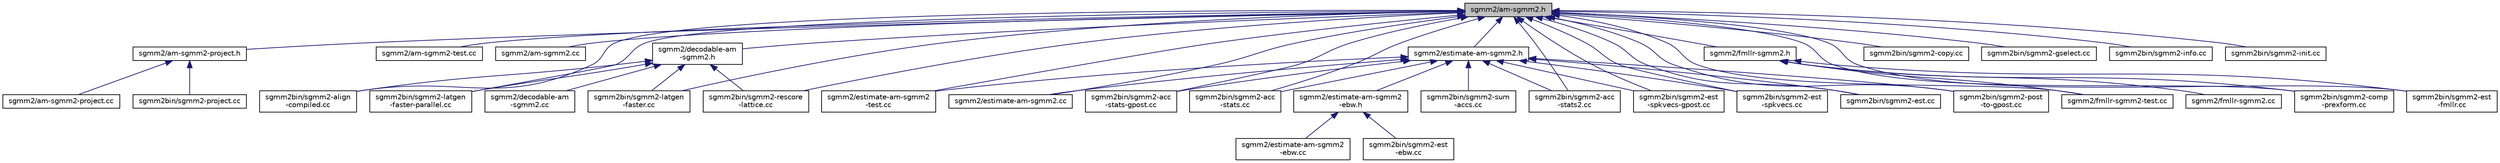 digraph "sgmm2/am-sgmm2.h"
{
  edge [fontname="Helvetica",fontsize="10",labelfontname="Helvetica",labelfontsize="10"];
  node [fontname="Helvetica",fontsize="10",shape=record];
  Node71 [label="sgmm2/am-sgmm2.h",height=0.2,width=0.4,color="black", fillcolor="grey75", style="filled", fontcolor="black"];
  Node71 -> Node72 [dir="back",color="midnightblue",fontsize="10",style="solid",fontname="Helvetica"];
  Node72 [label="sgmm2/am-sgmm2-project.h",height=0.2,width=0.4,color="black", fillcolor="white", style="filled",URL="$am-sgmm2-project_8h.html"];
  Node72 -> Node73 [dir="back",color="midnightblue",fontsize="10",style="solid",fontname="Helvetica"];
  Node73 [label="sgmm2/am-sgmm2-project.cc",height=0.2,width=0.4,color="black", fillcolor="white", style="filled",URL="$am-sgmm2-project_8cc.html"];
  Node72 -> Node74 [dir="back",color="midnightblue",fontsize="10",style="solid",fontname="Helvetica"];
  Node74 [label="sgmm2bin/sgmm2-project.cc",height=0.2,width=0.4,color="black", fillcolor="white", style="filled",URL="$sgmm2-project_8cc.html"];
  Node71 -> Node75 [dir="back",color="midnightblue",fontsize="10",style="solid",fontname="Helvetica"];
  Node75 [label="sgmm2/am-sgmm2-test.cc",height=0.2,width=0.4,color="black", fillcolor="white", style="filled",URL="$am-sgmm2-test_8cc.html"];
  Node71 -> Node76 [dir="back",color="midnightblue",fontsize="10",style="solid",fontname="Helvetica"];
  Node76 [label="sgmm2/am-sgmm2.cc",height=0.2,width=0.4,color="black", fillcolor="white", style="filled",URL="$am-sgmm2_8cc.html"];
  Node71 -> Node77 [dir="back",color="midnightblue",fontsize="10",style="solid",fontname="Helvetica"];
  Node77 [label="sgmm2/decodable-am\l-sgmm2.h",height=0.2,width=0.4,color="black", fillcolor="white", style="filled",URL="$decodable-am-sgmm2_8h.html"];
  Node77 -> Node78 [dir="back",color="midnightblue",fontsize="10",style="solid",fontname="Helvetica"];
  Node78 [label="sgmm2/decodable-am\l-sgmm2.cc",height=0.2,width=0.4,color="black", fillcolor="white", style="filled",URL="$decodable-am-sgmm2_8cc.html"];
  Node77 -> Node79 [dir="back",color="midnightblue",fontsize="10",style="solid",fontname="Helvetica"];
  Node79 [label="sgmm2bin/sgmm2-align\l-compiled.cc",height=0.2,width=0.4,color="black", fillcolor="white", style="filled",URL="$sgmm2-align-compiled_8cc.html"];
  Node77 -> Node80 [dir="back",color="midnightblue",fontsize="10",style="solid",fontname="Helvetica"];
  Node80 [label="sgmm2bin/sgmm2-latgen\l-faster-parallel.cc",height=0.2,width=0.4,color="black", fillcolor="white", style="filled",URL="$sgmm2-latgen-faster-parallel_8cc.html"];
  Node77 -> Node81 [dir="back",color="midnightblue",fontsize="10",style="solid",fontname="Helvetica"];
  Node81 [label="sgmm2bin/sgmm2-latgen\l-faster.cc",height=0.2,width=0.4,color="black", fillcolor="white", style="filled",URL="$sgmm2-latgen-faster_8cc.html"];
  Node77 -> Node82 [dir="back",color="midnightblue",fontsize="10",style="solid",fontname="Helvetica"];
  Node82 [label="sgmm2bin/sgmm2-rescore\l-lattice.cc",height=0.2,width=0.4,color="black", fillcolor="white", style="filled",URL="$sgmm2-rescore-lattice_8cc.html"];
  Node71 -> Node83 [dir="back",color="midnightblue",fontsize="10",style="solid",fontname="Helvetica"];
  Node83 [label="sgmm2/estimate-am-sgmm2.h",height=0.2,width=0.4,color="black", fillcolor="white", style="filled",URL="$estimate-am-sgmm2_8h.html"];
  Node83 -> Node84 [dir="back",color="midnightblue",fontsize="10",style="solid",fontname="Helvetica"];
  Node84 [label="sgmm2/estimate-am-sgmm2\l-ebw.h",height=0.2,width=0.4,color="black", fillcolor="white", style="filled",URL="$estimate-am-sgmm2-ebw_8h.html"];
  Node84 -> Node85 [dir="back",color="midnightblue",fontsize="10",style="solid",fontname="Helvetica"];
  Node85 [label="sgmm2/estimate-am-sgmm2\l-ebw.cc",height=0.2,width=0.4,color="black", fillcolor="white", style="filled",URL="$estimate-am-sgmm2-ebw_8cc.html"];
  Node84 -> Node86 [dir="back",color="midnightblue",fontsize="10",style="solid",fontname="Helvetica"];
  Node86 [label="sgmm2bin/sgmm2-est\l-ebw.cc",height=0.2,width=0.4,color="black", fillcolor="white", style="filled",URL="$sgmm2-est-ebw_8cc.html"];
  Node83 -> Node87 [dir="back",color="midnightblue",fontsize="10",style="solid",fontname="Helvetica"];
  Node87 [label="sgmm2/estimate-am-sgmm2\l-test.cc",height=0.2,width=0.4,color="black", fillcolor="white", style="filled",URL="$estimate-am-sgmm2-test_8cc.html"];
  Node83 -> Node88 [dir="back",color="midnightblue",fontsize="10",style="solid",fontname="Helvetica"];
  Node88 [label="sgmm2/estimate-am-sgmm2.cc",height=0.2,width=0.4,color="black", fillcolor="white", style="filled",URL="$estimate-am-sgmm2_8cc.html"];
  Node83 -> Node89 [dir="back",color="midnightblue",fontsize="10",style="solid",fontname="Helvetica"];
  Node89 [label="sgmm2bin/sgmm2-acc\l-stats-gpost.cc",height=0.2,width=0.4,color="black", fillcolor="white", style="filled",URL="$sgmm2-acc-stats-gpost_8cc.html"];
  Node83 -> Node90 [dir="back",color="midnightblue",fontsize="10",style="solid",fontname="Helvetica"];
  Node90 [label="sgmm2bin/sgmm2-acc\l-stats.cc",height=0.2,width=0.4,color="black", fillcolor="white", style="filled",URL="$sgmm2-acc-stats_8cc.html"];
  Node83 -> Node91 [dir="back",color="midnightblue",fontsize="10",style="solid",fontname="Helvetica"];
  Node91 [label="sgmm2bin/sgmm2-acc\l-stats2.cc",height=0.2,width=0.4,color="black", fillcolor="white", style="filled",URL="$sgmm2-acc-stats2_8cc.html"];
  Node83 -> Node92 [dir="back",color="midnightblue",fontsize="10",style="solid",fontname="Helvetica"];
  Node92 [label="sgmm2bin/sgmm2-est\l-spkvecs-gpost.cc",height=0.2,width=0.4,color="black", fillcolor="white", style="filled",URL="$sgmm2-est-spkvecs-gpost_8cc.html"];
  Node83 -> Node93 [dir="back",color="midnightblue",fontsize="10",style="solid",fontname="Helvetica"];
  Node93 [label="sgmm2bin/sgmm2-est\l-spkvecs.cc",height=0.2,width=0.4,color="black", fillcolor="white", style="filled",URL="$sgmm2-est-spkvecs_8cc.html"];
  Node83 -> Node94 [dir="back",color="midnightblue",fontsize="10",style="solid",fontname="Helvetica"];
  Node94 [label="sgmm2bin/sgmm2-est.cc",height=0.2,width=0.4,color="black", fillcolor="white", style="filled",URL="$sgmm2-est_8cc.html"];
  Node83 -> Node95 [dir="back",color="midnightblue",fontsize="10",style="solid",fontname="Helvetica"];
  Node95 [label="sgmm2bin/sgmm2-post\l-to-gpost.cc",height=0.2,width=0.4,color="black", fillcolor="white", style="filled",URL="$sgmm2-post-to-gpost_8cc.html"];
  Node83 -> Node96 [dir="back",color="midnightblue",fontsize="10",style="solid",fontname="Helvetica"];
  Node96 [label="sgmm2bin/sgmm2-sum\l-accs.cc",height=0.2,width=0.4,color="black", fillcolor="white", style="filled",URL="$sgmm2-sum-accs_8cc.html"];
  Node71 -> Node87 [dir="back",color="midnightblue",fontsize="10",style="solid",fontname="Helvetica"];
  Node71 -> Node88 [dir="back",color="midnightblue",fontsize="10",style="solid",fontname="Helvetica"];
  Node71 -> Node97 [dir="back",color="midnightblue",fontsize="10",style="solid",fontname="Helvetica"];
  Node97 [label="sgmm2/fmllr-sgmm2-test.cc",height=0.2,width=0.4,color="black", fillcolor="white", style="filled",URL="$fmllr-sgmm2-test_8cc.html"];
  Node71 -> Node98 [dir="back",color="midnightblue",fontsize="10",style="solid",fontname="Helvetica"];
  Node98 [label="sgmm2/fmllr-sgmm2.h",height=0.2,width=0.4,color="black", fillcolor="white", style="filled",URL="$fmllr-sgmm2_8h.html"];
  Node98 -> Node97 [dir="back",color="midnightblue",fontsize="10",style="solid",fontname="Helvetica"];
  Node98 -> Node99 [dir="back",color="midnightblue",fontsize="10",style="solid",fontname="Helvetica"];
  Node99 [label="sgmm2/fmllr-sgmm2.cc",height=0.2,width=0.4,color="black", fillcolor="white", style="filled",URL="$fmllr-sgmm2_8cc.html"];
  Node98 -> Node100 [dir="back",color="midnightblue",fontsize="10",style="solid",fontname="Helvetica"];
  Node100 [label="sgmm2bin/sgmm2-comp\l-prexform.cc",height=0.2,width=0.4,color="black", fillcolor="white", style="filled",URL="$sgmm2-comp-prexform_8cc.html"];
  Node98 -> Node101 [dir="back",color="midnightblue",fontsize="10",style="solid",fontname="Helvetica"];
  Node101 [label="sgmm2bin/sgmm2-est\l-fmllr.cc",height=0.2,width=0.4,color="black", fillcolor="white", style="filled",URL="$sgmm2-est-fmllr_8cc.html"];
  Node71 -> Node89 [dir="back",color="midnightblue",fontsize="10",style="solid",fontname="Helvetica"];
  Node71 -> Node90 [dir="back",color="midnightblue",fontsize="10",style="solid",fontname="Helvetica"];
  Node71 -> Node91 [dir="back",color="midnightblue",fontsize="10",style="solid",fontname="Helvetica"];
  Node71 -> Node79 [dir="back",color="midnightblue",fontsize="10",style="solid",fontname="Helvetica"];
  Node71 -> Node100 [dir="back",color="midnightblue",fontsize="10",style="solid",fontname="Helvetica"];
  Node71 -> Node102 [dir="back",color="midnightblue",fontsize="10",style="solid",fontname="Helvetica"];
  Node102 [label="sgmm2bin/sgmm2-copy.cc",height=0.2,width=0.4,color="black", fillcolor="white", style="filled",URL="$sgmm2-copy_8cc.html"];
  Node71 -> Node101 [dir="back",color="midnightblue",fontsize="10",style="solid",fontname="Helvetica"];
  Node71 -> Node92 [dir="back",color="midnightblue",fontsize="10",style="solid",fontname="Helvetica"];
  Node71 -> Node93 [dir="back",color="midnightblue",fontsize="10",style="solid",fontname="Helvetica"];
  Node71 -> Node94 [dir="back",color="midnightblue",fontsize="10",style="solid",fontname="Helvetica"];
  Node71 -> Node103 [dir="back",color="midnightblue",fontsize="10",style="solid",fontname="Helvetica"];
  Node103 [label="sgmm2bin/sgmm2-gselect.cc",height=0.2,width=0.4,color="black", fillcolor="white", style="filled",URL="$sgmm2-gselect_8cc.html"];
  Node71 -> Node104 [dir="back",color="midnightblue",fontsize="10",style="solid",fontname="Helvetica"];
  Node104 [label="sgmm2bin/sgmm2-info.cc",height=0.2,width=0.4,color="black", fillcolor="white", style="filled",URL="$sgmm2-info_8cc.html"];
  Node71 -> Node105 [dir="back",color="midnightblue",fontsize="10",style="solid",fontname="Helvetica"];
  Node105 [label="sgmm2bin/sgmm2-init.cc",height=0.2,width=0.4,color="black", fillcolor="white", style="filled",URL="$sgmm2-init_8cc.html"];
  Node71 -> Node80 [dir="back",color="midnightblue",fontsize="10",style="solid",fontname="Helvetica"];
  Node71 -> Node81 [dir="back",color="midnightblue",fontsize="10",style="solid",fontname="Helvetica"];
  Node71 -> Node95 [dir="back",color="midnightblue",fontsize="10",style="solid",fontname="Helvetica"];
  Node71 -> Node82 [dir="back",color="midnightblue",fontsize="10",style="solid",fontname="Helvetica"];
}
